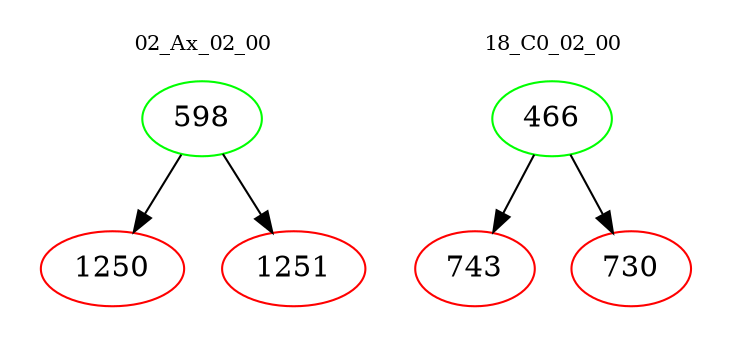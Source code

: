 digraph{
subgraph cluster_0 {
color = white
label = "02_Ax_02_00";
fontsize=10;
T0_598 [label="598", color="green"]
T0_598 -> T0_1250 [color="black"]
T0_1250 [label="1250", color="red"]
T0_598 -> T0_1251 [color="black"]
T0_1251 [label="1251", color="red"]
}
subgraph cluster_1 {
color = white
label = "18_C0_02_00";
fontsize=10;
T1_466 [label="466", color="green"]
T1_466 -> T1_743 [color="black"]
T1_743 [label="743", color="red"]
T1_466 -> T1_730 [color="black"]
T1_730 [label="730", color="red"]
}
}
